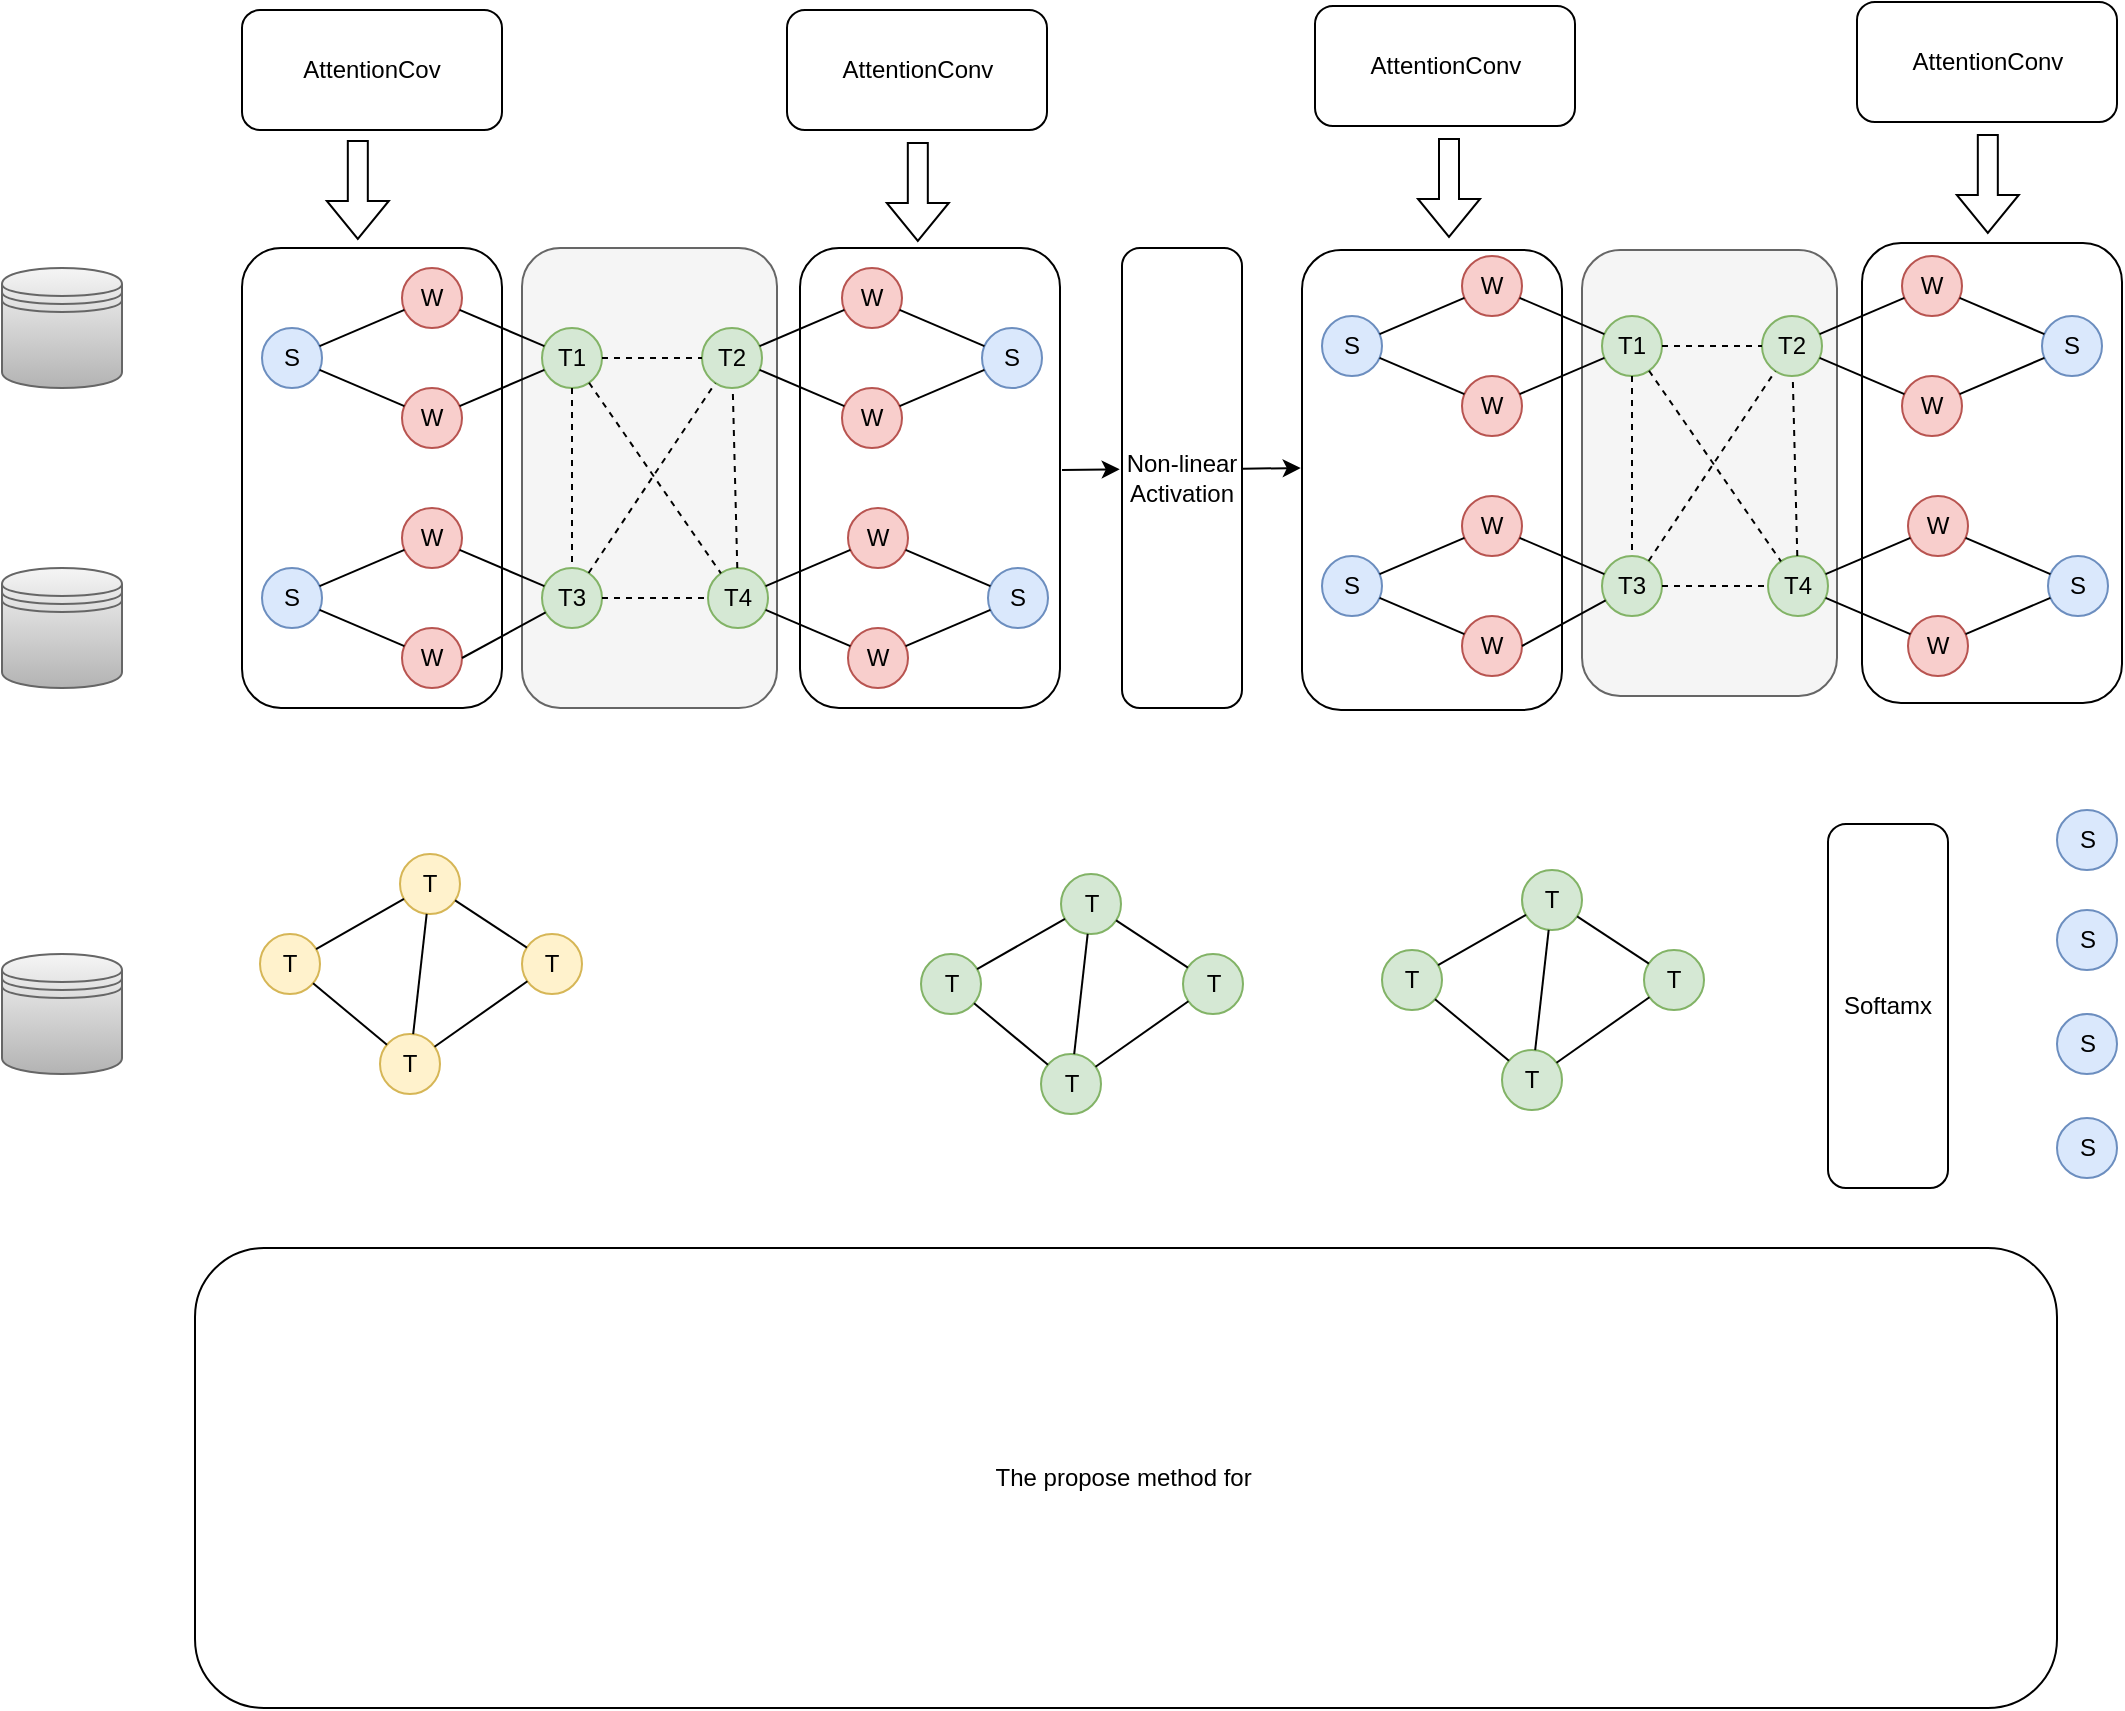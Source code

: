 <mxfile version="20.4.1" type="github">
  <diagram id="ObROusXgH3hBW1gGpqjg" name="第 1 页">
    <mxGraphModel dx="1749" dy="943" grid="1" gridSize="10" guides="1" tooltips="1" connect="1" arrows="1" fold="1" page="1" pageScale="1" pageWidth="827" pageHeight="1169" math="0" shadow="0">
      <root>
        <mxCell id="0" />
        <mxCell id="1" parent="0" />
        <mxCell id="uUBAp2DgtA_l8BqaeNeY-1" value="" style="rounded=1;whiteSpace=wrap;html=1;" vertex="1" parent="1">
          <mxGeometry x="1020" y="817.5" width="130" height="230" as="geometry" />
        </mxCell>
        <mxCell id="uUBAp2DgtA_l8BqaeNeY-2" value="" style="rounded=1;whiteSpace=wrap;html=1;" vertex="1" parent="1">
          <mxGeometry x="489" y="820" width="130" height="230" as="geometry" />
        </mxCell>
        <mxCell id="uUBAp2DgtA_l8BqaeNeY-3" value="" style="rounded=1;whiteSpace=wrap;html=1;" vertex="1" parent="1">
          <mxGeometry x="740" y="821" width="130" height="230" as="geometry" />
        </mxCell>
        <mxCell id="uUBAp2DgtA_l8BqaeNeY-4" value="" style="rounded=1;whiteSpace=wrap;html=1;" vertex="1" parent="1">
          <mxGeometry x="210" y="820" width="130" height="230" as="geometry" />
        </mxCell>
        <mxCell id="uUBAp2DgtA_l8BqaeNeY-5" value="" style="rounded=1;whiteSpace=wrap;html=1;fillColor=#f5f5f5;fontColor=#333333;strokeColor=#666666;" vertex="1" parent="1">
          <mxGeometry x="350" y="820" width="127.5" height="230" as="geometry" />
        </mxCell>
        <mxCell id="uUBAp2DgtA_l8BqaeNeY-6" value="S" style="ellipse;whiteSpace=wrap;html=1;aspect=fixed;fillColor=#dae8fc;strokeColor=#6c8ebf;" vertex="1" parent="1">
          <mxGeometry x="220" y="860" width="30" height="30" as="geometry" />
        </mxCell>
        <mxCell id="uUBAp2DgtA_l8BqaeNeY-7" value="W" style="ellipse;whiteSpace=wrap;html=1;aspect=fixed;fillColor=#f8cecc;strokeColor=#b85450;" vertex="1" parent="1">
          <mxGeometry x="290" y="830" width="30" height="30" as="geometry" />
        </mxCell>
        <mxCell id="uUBAp2DgtA_l8BqaeNeY-8" value="W" style="ellipse;whiteSpace=wrap;html=1;aspect=fixed;fillColor=#f8cecc;strokeColor=#b85450;" vertex="1" parent="1">
          <mxGeometry x="290" y="890" width="30" height="30" as="geometry" />
        </mxCell>
        <mxCell id="uUBAp2DgtA_l8BqaeNeY-9" value="T1" style="ellipse;whiteSpace=wrap;html=1;aspect=fixed;fillColor=#d5e8d4;strokeColor=#82b366;" vertex="1" parent="1">
          <mxGeometry x="360" y="860" width="30" height="30" as="geometry" />
        </mxCell>
        <mxCell id="uUBAp2DgtA_l8BqaeNeY-10" value="S" style="ellipse;whiteSpace=wrap;html=1;aspect=fixed;fillColor=#dae8fc;strokeColor=#6c8ebf;" vertex="1" parent="1">
          <mxGeometry x="220" y="980" width="30" height="30" as="geometry" />
        </mxCell>
        <mxCell id="uUBAp2DgtA_l8BqaeNeY-11" value="W" style="ellipse;whiteSpace=wrap;html=1;aspect=fixed;fillColor=#f8cecc;strokeColor=#b85450;" vertex="1" parent="1">
          <mxGeometry x="290" y="950" width="30" height="30" as="geometry" />
        </mxCell>
        <mxCell id="uUBAp2DgtA_l8BqaeNeY-12" value="W" style="ellipse;whiteSpace=wrap;html=1;aspect=fixed;fillColor=#f8cecc;strokeColor=#b85450;" vertex="1" parent="1">
          <mxGeometry x="290" y="1010" width="30" height="30" as="geometry" />
        </mxCell>
        <mxCell id="uUBAp2DgtA_l8BqaeNeY-13" value="T3" style="ellipse;whiteSpace=wrap;html=1;aspect=fixed;fillColor=#d5e8d4;strokeColor=#82b366;" vertex="1" parent="1">
          <mxGeometry x="360" y="980" width="30" height="30" as="geometry" />
        </mxCell>
        <mxCell id="uUBAp2DgtA_l8BqaeNeY-14" value="" style="endArrow=none;html=1;rounded=0;" edge="1" parent="1" source="uUBAp2DgtA_l8BqaeNeY-6" target="uUBAp2DgtA_l8BqaeNeY-7">
          <mxGeometry width="50" height="50" relative="1" as="geometry">
            <mxPoint x="390" y="960" as="sourcePoint" />
            <mxPoint x="440" y="910" as="targetPoint" />
          </mxGeometry>
        </mxCell>
        <mxCell id="uUBAp2DgtA_l8BqaeNeY-15" value="" style="endArrow=none;html=1;rounded=0;" edge="1" parent="1" source="uUBAp2DgtA_l8BqaeNeY-6" target="uUBAp2DgtA_l8BqaeNeY-8">
          <mxGeometry width="50" height="50" relative="1" as="geometry">
            <mxPoint x="280" y="885" as="sourcePoint" />
            <mxPoint x="304.393" y="865.607" as="targetPoint" />
          </mxGeometry>
        </mxCell>
        <mxCell id="uUBAp2DgtA_l8BqaeNeY-16" value="" style="endArrow=none;html=1;rounded=0;" edge="1" parent="1" source="uUBAp2DgtA_l8BqaeNeY-10" target="uUBAp2DgtA_l8BqaeNeY-11">
          <mxGeometry width="50" height="50" relative="1" as="geometry">
            <mxPoint x="280" y="885" as="sourcePoint" />
            <mxPoint x="300" y="915" as="targetPoint" />
          </mxGeometry>
        </mxCell>
        <mxCell id="uUBAp2DgtA_l8BqaeNeY-17" value="" style="endArrow=none;html=1;rounded=0;" edge="1" parent="1" source="uUBAp2DgtA_l8BqaeNeY-10" target="uUBAp2DgtA_l8BqaeNeY-12">
          <mxGeometry width="50" height="50" relative="1" as="geometry">
            <mxPoint x="280" y="1005" as="sourcePoint" />
            <mxPoint x="304.393" y="985.607" as="targetPoint" />
          </mxGeometry>
        </mxCell>
        <mxCell id="uUBAp2DgtA_l8BqaeNeY-18" value="" style="endArrow=none;html=1;rounded=0;" edge="1" parent="1" source="uUBAp2DgtA_l8BqaeNeY-7" target="uUBAp2DgtA_l8BqaeNeY-9">
          <mxGeometry width="50" height="50" relative="1" as="geometry">
            <mxPoint x="280" y="885" as="sourcePoint" />
            <mxPoint x="304.393" y="865.607" as="targetPoint" />
          </mxGeometry>
        </mxCell>
        <mxCell id="uUBAp2DgtA_l8BqaeNeY-19" value="" style="endArrow=none;html=1;rounded=0;" edge="1" parent="1" source="uUBAp2DgtA_l8BqaeNeY-8" target="uUBAp2DgtA_l8BqaeNeY-9">
          <mxGeometry width="50" height="50" relative="1" as="geometry">
            <mxPoint x="330" y="855" as="sourcePoint" />
            <mxPoint x="370" y="885" as="targetPoint" />
          </mxGeometry>
        </mxCell>
        <mxCell id="uUBAp2DgtA_l8BqaeNeY-20" value="" style="endArrow=none;html=1;rounded=0;" edge="1" parent="1" source="uUBAp2DgtA_l8BqaeNeY-11" target="uUBAp2DgtA_l8BqaeNeY-13">
          <mxGeometry width="50" height="50" relative="1" as="geometry">
            <mxPoint x="330" y="915" as="sourcePoint" />
            <mxPoint x="370" y="885" as="targetPoint" />
          </mxGeometry>
        </mxCell>
        <mxCell id="uUBAp2DgtA_l8BqaeNeY-21" value="" style="endArrow=none;html=1;rounded=0;exitX=1;exitY=0.5;exitDx=0;exitDy=0;" edge="1" parent="1" source="uUBAp2DgtA_l8BqaeNeY-12" target="uUBAp2DgtA_l8BqaeNeY-13">
          <mxGeometry width="50" height="50" relative="1" as="geometry">
            <mxPoint x="330" y="975" as="sourcePoint" />
            <mxPoint x="370" y="1005" as="targetPoint" />
          </mxGeometry>
        </mxCell>
        <mxCell id="uUBAp2DgtA_l8BqaeNeY-22" value="T2" style="ellipse;whiteSpace=wrap;html=1;aspect=fixed;fillColor=#d5e8d4;strokeColor=#82b366;" vertex="1" parent="1">
          <mxGeometry x="440" y="860" width="30" height="30" as="geometry" />
        </mxCell>
        <mxCell id="uUBAp2DgtA_l8BqaeNeY-23" value="W" style="ellipse;whiteSpace=wrap;html=1;aspect=fixed;fillColor=#f8cecc;strokeColor=#b85450;" vertex="1" parent="1">
          <mxGeometry x="510" y="830" width="30" height="30" as="geometry" />
        </mxCell>
        <mxCell id="uUBAp2DgtA_l8BqaeNeY-24" value="W" style="ellipse;whiteSpace=wrap;html=1;aspect=fixed;fillColor=#f8cecc;strokeColor=#b85450;" vertex="1" parent="1">
          <mxGeometry x="510" y="890" width="30" height="30" as="geometry" />
        </mxCell>
        <mxCell id="uUBAp2DgtA_l8BqaeNeY-25" value="S" style="ellipse;whiteSpace=wrap;html=1;aspect=fixed;fillColor=#dae8fc;strokeColor=#6c8ebf;" vertex="1" parent="1">
          <mxGeometry x="580" y="860" width="30" height="30" as="geometry" />
        </mxCell>
        <mxCell id="uUBAp2DgtA_l8BqaeNeY-26" value="" style="endArrow=none;html=1;rounded=0;" edge="1" parent="1" source="uUBAp2DgtA_l8BqaeNeY-22" target="uUBAp2DgtA_l8BqaeNeY-23">
          <mxGeometry width="50" height="50" relative="1" as="geometry">
            <mxPoint x="610" y="960" as="sourcePoint" />
            <mxPoint x="660" y="910" as="targetPoint" />
          </mxGeometry>
        </mxCell>
        <mxCell id="uUBAp2DgtA_l8BqaeNeY-27" value="" style="endArrow=none;html=1;rounded=0;" edge="1" parent="1" source="uUBAp2DgtA_l8BqaeNeY-22" target="uUBAp2DgtA_l8BqaeNeY-24">
          <mxGeometry width="50" height="50" relative="1" as="geometry">
            <mxPoint x="500" y="885" as="sourcePoint" />
            <mxPoint x="524.393" y="865.607" as="targetPoint" />
          </mxGeometry>
        </mxCell>
        <mxCell id="uUBAp2DgtA_l8BqaeNeY-28" value="" style="endArrow=none;html=1;rounded=0;" edge="1" parent="1" source="uUBAp2DgtA_l8BqaeNeY-23" target="uUBAp2DgtA_l8BqaeNeY-25">
          <mxGeometry width="50" height="50" relative="1" as="geometry">
            <mxPoint x="500" y="885" as="sourcePoint" />
            <mxPoint x="524.393" y="865.607" as="targetPoint" />
          </mxGeometry>
        </mxCell>
        <mxCell id="uUBAp2DgtA_l8BqaeNeY-29" value="" style="endArrow=none;html=1;rounded=0;" edge="1" parent="1" source="uUBAp2DgtA_l8BqaeNeY-24" target="uUBAp2DgtA_l8BqaeNeY-25">
          <mxGeometry width="50" height="50" relative="1" as="geometry">
            <mxPoint x="550" y="855" as="sourcePoint" />
            <mxPoint x="590" y="885" as="targetPoint" />
          </mxGeometry>
        </mxCell>
        <mxCell id="uUBAp2DgtA_l8BqaeNeY-30" value="T4" style="ellipse;whiteSpace=wrap;html=1;aspect=fixed;fillColor=#d5e8d4;strokeColor=#82b366;" vertex="1" parent="1">
          <mxGeometry x="443" y="980" width="30" height="30" as="geometry" />
        </mxCell>
        <mxCell id="uUBAp2DgtA_l8BqaeNeY-31" value="W" style="ellipse;whiteSpace=wrap;html=1;aspect=fixed;fillColor=#f8cecc;strokeColor=#b85450;" vertex="1" parent="1">
          <mxGeometry x="513" y="950" width="30" height="30" as="geometry" />
        </mxCell>
        <mxCell id="uUBAp2DgtA_l8BqaeNeY-32" value="W" style="ellipse;whiteSpace=wrap;html=1;aspect=fixed;fillColor=#f8cecc;strokeColor=#b85450;" vertex="1" parent="1">
          <mxGeometry x="513" y="1010" width="30" height="30" as="geometry" />
        </mxCell>
        <mxCell id="uUBAp2DgtA_l8BqaeNeY-33" value="S" style="ellipse;whiteSpace=wrap;html=1;aspect=fixed;fillColor=#dae8fc;strokeColor=#6c8ebf;" vertex="1" parent="1">
          <mxGeometry x="583" y="980" width="30" height="30" as="geometry" />
        </mxCell>
        <mxCell id="uUBAp2DgtA_l8BqaeNeY-34" value="" style="endArrow=none;html=1;rounded=0;" edge="1" parent="1" source="uUBAp2DgtA_l8BqaeNeY-30" target="uUBAp2DgtA_l8BqaeNeY-31">
          <mxGeometry width="50" height="50" relative="1" as="geometry">
            <mxPoint x="613" y="1080" as="sourcePoint" />
            <mxPoint x="663" y="1030" as="targetPoint" />
          </mxGeometry>
        </mxCell>
        <mxCell id="uUBAp2DgtA_l8BqaeNeY-35" value="" style="endArrow=none;html=1;rounded=0;" edge="1" parent="1" source="uUBAp2DgtA_l8BqaeNeY-30" target="uUBAp2DgtA_l8BqaeNeY-32">
          <mxGeometry width="50" height="50" relative="1" as="geometry">
            <mxPoint x="503" y="1005" as="sourcePoint" />
            <mxPoint x="527.393" y="985.607" as="targetPoint" />
          </mxGeometry>
        </mxCell>
        <mxCell id="uUBAp2DgtA_l8BqaeNeY-36" value="" style="endArrow=none;html=1;rounded=0;" edge="1" parent="1" source="uUBAp2DgtA_l8BqaeNeY-31" target="uUBAp2DgtA_l8BqaeNeY-33">
          <mxGeometry width="50" height="50" relative="1" as="geometry">
            <mxPoint x="503" y="1005" as="sourcePoint" />
            <mxPoint x="527.393" y="985.607" as="targetPoint" />
          </mxGeometry>
        </mxCell>
        <mxCell id="uUBAp2DgtA_l8BqaeNeY-37" value="" style="endArrow=none;html=1;rounded=0;" edge="1" parent="1" source="uUBAp2DgtA_l8BqaeNeY-32" target="uUBAp2DgtA_l8BqaeNeY-33">
          <mxGeometry width="50" height="50" relative="1" as="geometry">
            <mxPoint x="553" y="975" as="sourcePoint" />
            <mxPoint x="593" y="1005" as="targetPoint" />
          </mxGeometry>
        </mxCell>
        <mxCell id="uUBAp2DgtA_l8BqaeNeY-38" value="" style="endArrow=none;dashed=1;html=1;rounded=0;" edge="1" parent="1" source="uUBAp2DgtA_l8BqaeNeY-9" target="uUBAp2DgtA_l8BqaeNeY-22">
          <mxGeometry width="50" height="50" relative="1" as="geometry">
            <mxPoint x="390" y="920" as="sourcePoint" />
            <mxPoint x="440" y="870" as="targetPoint" />
          </mxGeometry>
        </mxCell>
        <mxCell id="uUBAp2DgtA_l8BqaeNeY-39" value="" style="endArrow=none;dashed=1;html=1;rounded=0;" edge="1" parent="1" source="uUBAp2DgtA_l8BqaeNeY-9" target="uUBAp2DgtA_l8BqaeNeY-30">
          <mxGeometry width="50" height="50" relative="1" as="geometry">
            <mxPoint x="400" y="885" as="sourcePoint" />
            <mxPoint x="450" y="885" as="targetPoint" />
          </mxGeometry>
        </mxCell>
        <mxCell id="uUBAp2DgtA_l8BqaeNeY-40" value="" style="endArrow=none;dashed=1;html=1;rounded=0;" edge="1" parent="1" source="uUBAp2DgtA_l8BqaeNeY-9" target="uUBAp2DgtA_l8BqaeNeY-13">
          <mxGeometry width="50" height="50" relative="1" as="geometry">
            <mxPoint x="410" y="895" as="sourcePoint" />
            <mxPoint x="460" y="895" as="targetPoint" />
          </mxGeometry>
        </mxCell>
        <mxCell id="uUBAp2DgtA_l8BqaeNeY-41" value="" style="endArrow=none;dashed=1;html=1;rounded=0;" edge="1" parent="1" source="uUBAp2DgtA_l8BqaeNeY-30" target="uUBAp2DgtA_l8BqaeNeY-22">
          <mxGeometry width="50" height="50" relative="1" as="geometry">
            <mxPoint x="400" y="885" as="sourcePoint" />
            <mxPoint x="450" y="885" as="targetPoint" />
          </mxGeometry>
        </mxCell>
        <mxCell id="uUBAp2DgtA_l8BqaeNeY-42" value="" style="endArrow=none;dashed=1;html=1;rounded=0;" edge="1" parent="1" source="uUBAp2DgtA_l8BqaeNeY-13" target="uUBAp2DgtA_l8BqaeNeY-22">
          <mxGeometry width="50" height="50" relative="1" as="geometry">
            <mxPoint x="467.643" y="990.004" as="sourcePoint" />
            <mxPoint x="465.312" y="899.997" as="targetPoint" />
          </mxGeometry>
        </mxCell>
        <mxCell id="uUBAp2DgtA_l8BqaeNeY-43" value="" style="endArrow=none;dashed=1;html=1;rounded=0;" edge="1" parent="1" source="uUBAp2DgtA_l8BqaeNeY-13" target="uUBAp2DgtA_l8BqaeNeY-30">
          <mxGeometry width="50" height="50" relative="1" as="geometry">
            <mxPoint x="393.287" y="992.497" as="sourcePoint" />
            <mxPoint x="456.679" y="897.481" as="targetPoint" />
          </mxGeometry>
        </mxCell>
        <mxCell id="uUBAp2DgtA_l8BqaeNeY-44" value="" style="rounded=1;whiteSpace=wrap;html=1;fillColor=#f5f5f5;fontColor=#333333;strokeColor=#666666;" vertex="1" parent="1">
          <mxGeometry x="880" y="821" width="127.5" height="223" as="geometry" />
        </mxCell>
        <mxCell id="uUBAp2DgtA_l8BqaeNeY-45" value="S" style="ellipse;whiteSpace=wrap;html=1;aspect=fixed;fillColor=#dae8fc;strokeColor=#6c8ebf;" vertex="1" parent="1">
          <mxGeometry x="750" y="854" width="30" height="30" as="geometry" />
        </mxCell>
        <mxCell id="uUBAp2DgtA_l8BqaeNeY-46" value="W" style="ellipse;whiteSpace=wrap;html=1;aspect=fixed;fillColor=#f8cecc;strokeColor=#b85450;" vertex="1" parent="1">
          <mxGeometry x="820" y="824" width="30" height="30" as="geometry" />
        </mxCell>
        <mxCell id="uUBAp2DgtA_l8BqaeNeY-47" value="W" style="ellipse;whiteSpace=wrap;html=1;aspect=fixed;fillColor=#f8cecc;strokeColor=#b85450;" vertex="1" parent="1">
          <mxGeometry x="820" y="884" width="30" height="30" as="geometry" />
        </mxCell>
        <mxCell id="uUBAp2DgtA_l8BqaeNeY-48" value="T1" style="ellipse;whiteSpace=wrap;html=1;aspect=fixed;fillColor=#d5e8d4;strokeColor=#82b366;" vertex="1" parent="1">
          <mxGeometry x="890" y="854" width="30" height="30" as="geometry" />
        </mxCell>
        <mxCell id="uUBAp2DgtA_l8BqaeNeY-49" value="S" style="ellipse;whiteSpace=wrap;html=1;aspect=fixed;fillColor=#dae8fc;strokeColor=#6c8ebf;" vertex="1" parent="1">
          <mxGeometry x="750" y="974" width="30" height="30" as="geometry" />
        </mxCell>
        <mxCell id="uUBAp2DgtA_l8BqaeNeY-50" value="W" style="ellipse;whiteSpace=wrap;html=1;aspect=fixed;fillColor=#f8cecc;strokeColor=#b85450;" vertex="1" parent="1">
          <mxGeometry x="820" y="944" width="30" height="30" as="geometry" />
        </mxCell>
        <mxCell id="uUBAp2DgtA_l8BqaeNeY-51" value="W" style="ellipse;whiteSpace=wrap;html=1;aspect=fixed;fillColor=#f8cecc;strokeColor=#b85450;" vertex="1" parent="1">
          <mxGeometry x="820" y="1004" width="30" height="30" as="geometry" />
        </mxCell>
        <mxCell id="uUBAp2DgtA_l8BqaeNeY-52" value="T3" style="ellipse;whiteSpace=wrap;html=1;aspect=fixed;fillColor=#d5e8d4;strokeColor=#82b366;" vertex="1" parent="1">
          <mxGeometry x="890" y="974" width="30" height="30" as="geometry" />
        </mxCell>
        <mxCell id="uUBAp2DgtA_l8BqaeNeY-53" value="" style="endArrow=none;html=1;rounded=0;" edge="1" parent="1" source="uUBAp2DgtA_l8BqaeNeY-45" target="uUBAp2DgtA_l8BqaeNeY-46">
          <mxGeometry width="50" height="50" relative="1" as="geometry">
            <mxPoint x="920" y="954" as="sourcePoint" />
            <mxPoint x="970" y="904" as="targetPoint" />
          </mxGeometry>
        </mxCell>
        <mxCell id="uUBAp2DgtA_l8BqaeNeY-54" value="" style="endArrow=none;html=1;rounded=0;" edge="1" parent="1" source="uUBAp2DgtA_l8BqaeNeY-45" target="uUBAp2DgtA_l8BqaeNeY-47">
          <mxGeometry width="50" height="50" relative="1" as="geometry">
            <mxPoint x="810" y="879" as="sourcePoint" />
            <mxPoint x="834.393" y="859.607" as="targetPoint" />
          </mxGeometry>
        </mxCell>
        <mxCell id="uUBAp2DgtA_l8BqaeNeY-55" value="" style="endArrow=none;html=1;rounded=0;" edge="1" parent="1" source="uUBAp2DgtA_l8BqaeNeY-49" target="uUBAp2DgtA_l8BqaeNeY-50">
          <mxGeometry width="50" height="50" relative="1" as="geometry">
            <mxPoint x="810" y="879" as="sourcePoint" />
            <mxPoint x="830" y="909" as="targetPoint" />
          </mxGeometry>
        </mxCell>
        <mxCell id="uUBAp2DgtA_l8BqaeNeY-56" value="" style="endArrow=none;html=1;rounded=0;" edge="1" parent="1" source="uUBAp2DgtA_l8BqaeNeY-49" target="uUBAp2DgtA_l8BqaeNeY-51">
          <mxGeometry width="50" height="50" relative="1" as="geometry">
            <mxPoint x="810" y="999" as="sourcePoint" />
            <mxPoint x="834.393" y="979.607" as="targetPoint" />
          </mxGeometry>
        </mxCell>
        <mxCell id="uUBAp2DgtA_l8BqaeNeY-57" value="" style="endArrow=none;html=1;rounded=0;" edge="1" parent="1" source="uUBAp2DgtA_l8BqaeNeY-46" target="uUBAp2DgtA_l8BqaeNeY-48">
          <mxGeometry width="50" height="50" relative="1" as="geometry">
            <mxPoint x="810" y="879" as="sourcePoint" />
            <mxPoint x="834.393" y="859.607" as="targetPoint" />
          </mxGeometry>
        </mxCell>
        <mxCell id="uUBAp2DgtA_l8BqaeNeY-58" value="" style="endArrow=none;html=1;rounded=0;" edge="1" parent="1" source="uUBAp2DgtA_l8BqaeNeY-47" target="uUBAp2DgtA_l8BqaeNeY-48">
          <mxGeometry width="50" height="50" relative="1" as="geometry">
            <mxPoint x="860" y="849" as="sourcePoint" />
            <mxPoint x="900" y="879" as="targetPoint" />
          </mxGeometry>
        </mxCell>
        <mxCell id="uUBAp2DgtA_l8BqaeNeY-59" value="" style="endArrow=none;html=1;rounded=0;" edge="1" parent="1" source="uUBAp2DgtA_l8BqaeNeY-50" target="uUBAp2DgtA_l8BqaeNeY-52">
          <mxGeometry width="50" height="50" relative="1" as="geometry">
            <mxPoint x="860" y="909" as="sourcePoint" />
            <mxPoint x="900" y="879" as="targetPoint" />
          </mxGeometry>
        </mxCell>
        <mxCell id="uUBAp2DgtA_l8BqaeNeY-60" value="" style="endArrow=none;html=1;rounded=0;exitX=1;exitY=0.5;exitDx=0;exitDy=0;" edge="1" parent="1" source="uUBAp2DgtA_l8BqaeNeY-51" target="uUBAp2DgtA_l8BqaeNeY-52">
          <mxGeometry width="50" height="50" relative="1" as="geometry">
            <mxPoint x="860" y="969" as="sourcePoint" />
            <mxPoint x="900" y="999" as="targetPoint" />
          </mxGeometry>
        </mxCell>
        <mxCell id="uUBAp2DgtA_l8BqaeNeY-61" value="T2" style="ellipse;whiteSpace=wrap;html=1;aspect=fixed;fillColor=#d5e8d4;strokeColor=#82b366;" vertex="1" parent="1">
          <mxGeometry x="970" y="854" width="30" height="30" as="geometry" />
        </mxCell>
        <mxCell id="uUBAp2DgtA_l8BqaeNeY-62" value="W" style="ellipse;whiteSpace=wrap;html=1;aspect=fixed;fillColor=#f8cecc;strokeColor=#b85450;" vertex="1" parent="1">
          <mxGeometry x="1040" y="824" width="30" height="30" as="geometry" />
        </mxCell>
        <mxCell id="uUBAp2DgtA_l8BqaeNeY-63" value="W" style="ellipse;whiteSpace=wrap;html=1;aspect=fixed;fillColor=#f8cecc;strokeColor=#b85450;" vertex="1" parent="1">
          <mxGeometry x="1040" y="884" width="30" height="30" as="geometry" />
        </mxCell>
        <mxCell id="uUBAp2DgtA_l8BqaeNeY-64" value="S" style="ellipse;whiteSpace=wrap;html=1;aspect=fixed;fillColor=#dae8fc;strokeColor=#6c8ebf;" vertex="1" parent="1">
          <mxGeometry x="1110" y="854" width="30" height="30" as="geometry" />
        </mxCell>
        <mxCell id="uUBAp2DgtA_l8BqaeNeY-65" value="" style="endArrow=none;html=1;rounded=0;" edge="1" parent="1" source="uUBAp2DgtA_l8BqaeNeY-61" target="uUBAp2DgtA_l8BqaeNeY-62">
          <mxGeometry width="50" height="50" relative="1" as="geometry">
            <mxPoint x="1140" y="954" as="sourcePoint" />
            <mxPoint x="1190" y="904" as="targetPoint" />
          </mxGeometry>
        </mxCell>
        <mxCell id="uUBAp2DgtA_l8BqaeNeY-66" value="" style="endArrow=none;html=1;rounded=0;" edge="1" parent="1" source="uUBAp2DgtA_l8BqaeNeY-61" target="uUBAp2DgtA_l8BqaeNeY-63">
          <mxGeometry width="50" height="50" relative="1" as="geometry">
            <mxPoint x="1030" y="879" as="sourcePoint" />
            <mxPoint x="1054.393" y="859.607" as="targetPoint" />
          </mxGeometry>
        </mxCell>
        <mxCell id="uUBAp2DgtA_l8BqaeNeY-67" value="" style="endArrow=none;html=1;rounded=0;" edge="1" parent="1" source="uUBAp2DgtA_l8BqaeNeY-62" target="uUBAp2DgtA_l8BqaeNeY-64">
          <mxGeometry width="50" height="50" relative="1" as="geometry">
            <mxPoint x="1030" y="879" as="sourcePoint" />
            <mxPoint x="1054.393" y="859.607" as="targetPoint" />
          </mxGeometry>
        </mxCell>
        <mxCell id="uUBAp2DgtA_l8BqaeNeY-68" value="" style="endArrow=none;html=1;rounded=0;" edge="1" parent="1" source="uUBAp2DgtA_l8BqaeNeY-63" target="uUBAp2DgtA_l8BqaeNeY-64">
          <mxGeometry width="50" height="50" relative="1" as="geometry">
            <mxPoint x="1080" y="849" as="sourcePoint" />
            <mxPoint x="1120" y="879" as="targetPoint" />
          </mxGeometry>
        </mxCell>
        <mxCell id="uUBAp2DgtA_l8BqaeNeY-69" value="T4" style="ellipse;whiteSpace=wrap;html=1;aspect=fixed;fillColor=#d5e8d4;strokeColor=#82b366;" vertex="1" parent="1">
          <mxGeometry x="973" y="974" width="30" height="30" as="geometry" />
        </mxCell>
        <mxCell id="uUBAp2DgtA_l8BqaeNeY-70" value="W" style="ellipse;whiteSpace=wrap;html=1;aspect=fixed;fillColor=#f8cecc;strokeColor=#b85450;" vertex="1" parent="1">
          <mxGeometry x="1043" y="944" width="30" height="30" as="geometry" />
        </mxCell>
        <mxCell id="uUBAp2DgtA_l8BqaeNeY-71" value="W" style="ellipse;whiteSpace=wrap;html=1;aspect=fixed;fillColor=#f8cecc;strokeColor=#b85450;" vertex="1" parent="1">
          <mxGeometry x="1043" y="1004" width="30" height="30" as="geometry" />
        </mxCell>
        <mxCell id="uUBAp2DgtA_l8BqaeNeY-72" value="S" style="ellipse;whiteSpace=wrap;html=1;aspect=fixed;fillColor=#dae8fc;strokeColor=#6c8ebf;" vertex="1" parent="1">
          <mxGeometry x="1113" y="974" width="30" height="30" as="geometry" />
        </mxCell>
        <mxCell id="uUBAp2DgtA_l8BqaeNeY-73" value="" style="endArrow=none;html=1;rounded=0;" edge="1" parent="1" source="uUBAp2DgtA_l8BqaeNeY-69" target="uUBAp2DgtA_l8BqaeNeY-70">
          <mxGeometry width="50" height="50" relative="1" as="geometry">
            <mxPoint x="1143" y="1074" as="sourcePoint" />
            <mxPoint x="1193" y="1024" as="targetPoint" />
          </mxGeometry>
        </mxCell>
        <mxCell id="uUBAp2DgtA_l8BqaeNeY-74" value="" style="endArrow=none;html=1;rounded=0;" edge="1" parent="1" source="uUBAp2DgtA_l8BqaeNeY-69" target="uUBAp2DgtA_l8BqaeNeY-71">
          <mxGeometry width="50" height="50" relative="1" as="geometry">
            <mxPoint x="1033" y="999" as="sourcePoint" />
            <mxPoint x="1057.393" y="979.607" as="targetPoint" />
          </mxGeometry>
        </mxCell>
        <mxCell id="uUBAp2DgtA_l8BqaeNeY-75" value="" style="endArrow=none;html=1;rounded=0;" edge="1" parent="1" source="uUBAp2DgtA_l8BqaeNeY-70" target="uUBAp2DgtA_l8BqaeNeY-72">
          <mxGeometry width="50" height="50" relative="1" as="geometry">
            <mxPoint x="1033" y="999" as="sourcePoint" />
            <mxPoint x="1057.393" y="979.607" as="targetPoint" />
          </mxGeometry>
        </mxCell>
        <mxCell id="uUBAp2DgtA_l8BqaeNeY-76" value="" style="endArrow=none;html=1;rounded=0;" edge="1" parent="1" source="uUBAp2DgtA_l8BqaeNeY-71" target="uUBAp2DgtA_l8BqaeNeY-72">
          <mxGeometry width="50" height="50" relative="1" as="geometry">
            <mxPoint x="1083" y="969" as="sourcePoint" />
            <mxPoint x="1123" y="999" as="targetPoint" />
          </mxGeometry>
        </mxCell>
        <mxCell id="uUBAp2DgtA_l8BqaeNeY-77" value="" style="endArrow=none;dashed=1;html=1;rounded=0;" edge="1" parent="1" source="uUBAp2DgtA_l8BqaeNeY-48" target="uUBAp2DgtA_l8BqaeNeY-61">
          <mxGeometry width="50" height="50" relative="1" as="geometry">
            <mxPoint x="920" y="914" as="sourcePoint" />
            <mxPoint x="970" y="864" as="targetPoint" />
          </mxGeometry>
        </mxCell>
        <mxCell id="uUBAp2DgtA_l8BqaeNeY-78" value="" style="endArrow=none;dashed=1;html=1;rounded=0;" edge="1" parent="1" source="uUBAp2DgtA_l8BqaeNeY-48" target="uUBAp2DgtA_l8BqaeNeY-69">
          <mxGeometry width="50" height="50" relative="1" as="geometry">
            <mxPoint x="930" y="879" as="sourcePoint" />
            <mxPoint x="980" y="879" as="targetPoint" />
          </mxGeometry>
        </mxCell>
        <mxCell id="uUBAp2DgtA_l8BqaeNeY-79" value="" style="endArrow=none;dashed=1;html=1;rounded=0;" edge="1" parent="1" source="uUBAp2DgtA_l8BqaeNeY-48" target="uUBAp2DgtA_l8BqaeNeY-52">
          <mxGeometry width="50" height="50" relative="1" as="geometry">
            <mxPoint x="940" y="889" as="sourcePoint" />
            <mxPoint x="990" y="889" as="targetPoint" />
          </mxGeometry>
        </mxCell>
        <mxCell id="uUBAp2DgtA_l8BqaeNeY-80" value="" style="endArrow=none;dashed=1;html=1;rounded=0;" edge="1" parent="1" source="uUBAp2DgtA_l8BqaeNeY-69" target="uUBAp2DgtA_l8BqaeNeY-61">
          <mxGeometry width="50" height="50" relative="1" as="geometry">
            <mxPoint x="930" y="879" as="sourcePoint" />
            <mxPoint x="980" y="879" as="targetPoint" />
          </mxGeometry>
        </mxCell>
        <mxCell id="uUBAp2DgtA_l8BqaeNeY-81" value="" style="endArrow=none;dashed=1;html=1;rounded=0;" edge="1" parent="1" source="uUBAp2DgtA_l8BqaeNeY-52" target="uUBAp2DgtA_l8BqaeNeY-61">
          <mxGeometry width="50" height="50" relative="1" as="geometry">
            <mxPoint x="997.643" y="984.004" as="sourcePoint" />
            <mxPoint x="995.312" y="893.997" as="targetPoint" />
          </mxGeometry>
        </mxCell>
        <mxCell id="uUBAp2DgtA_l8BqaeNeY-82" value="" style="endArrow=none;dashed=1;html=1;rounded=0;" edge="1" parent="1" source="uUBAp2DgtA_l8BqaeNeY-52" target="uUBAp2DgtA_l8BqaeNeY-69">
          <mxGeometry width="50" height="50" relative="1" as="geometry">
            <mxPoint x="923.287" y="986.497" as="sourcePoint" />
            <mxPoint x="986.679" y="891.481" as="targetPoint" />
          </mxGeometry>
        </mxCell>
        <mxCell id="uUBAp2DgtA_l8BqaeNeY-83" value="Non-linear&lt;br&gt;Activation" style="rounded=1;whiteSpace=wrap;html=1;" vertex="1" parent="1">
          <mxGeometry x="650" y="820" width="60" height="230" as="geometry" />
        </mxCell>
        <mxCell id="uUBAp2DgtA_l8BqaeNeY-84" value="Softamx" style="rounded=1;whiteSpace=wrap;html=1;" vertex="1" parent="1">
          <mxGeometry x="1003" y="1108" width="60" height="182" as="geometry" />
        </mxCell>
        <mxCell id="uUBAp2DgtA_l8BqaeNeY-85" value="" style="shape=datastore;whiteSpace=wrap;html=1;fillColor=#f5f5f5;strokeColor=#666666;gradientColor=#b3b3b3;" vertex="1" parent="1">
          <mxGeometry x="90" y="830" width="60" height="60" as="geometry" />
        </mxCell>
        <mxCell id="uUBAp2DgtA_l8BqaeNeY-86" value="" style="shape=datastore;whiteSpace=wrap;html=1;fillColor=#f5f5f5;strokeColor=#666666;gradientColor=#b3b3b3;" vertex="1" parent="1">
          <mxGeometry x="90" y="980" width="60" height="60" as="geometry" />
        </mxCell>
        <mxCell id="uUBAp2DgtA_l8BqaeNeY-87" value="" style="shape=datastore;whiteSpace=wrap;html=1;fillColor=#f5f5f5;strokeColor=#666666;gradientColor=#b3b3b3;" vertex="1" parent="1">
          <mxGeometry x="90" y="1173" width="60" height="60" as="geometry" />
        </mxCell>
        <mxCell id="uUBAp2DgtA_l8BqaeNeY-88" value="S" style="ellipse;whiteSpace=wrap;html=1;aspect=fixed;fillColor=#dae8fc;strokeColor=#6c8ebf;" vertex="1" parent="1">
          <mxGeometry x="1117.5" y="1101" width="30" height="30" as="geometry" />
        </mxCell>
        <mxCell id="uUBAp2DgtA_l8BqaeNeY-89" value="S" style="ellipse;whiteSpace=wrap;html=1;aspect=fixed;fillColor=#dae8fc;strokeColor=#6c8ebf;" vertex="1" parent="1">
          <mxGeometry x="1117.5" y="1151" width="30" height="30" as="geometry" />
        </mxCell>
        <mxCell id="uUBAp2DgtA_l8BqaeNeY-90" value="S" style="ellipse;whiteSpace=wrap;html=1;aspect=fixed;fillColor=#dae8fc;strokeColor=#6c8ebf;" vertex="1" parent="1">
          <mxGeometry x="1117.5" y="1203" width="30" height="30" as="geometry" />
        </mxCell>
        <mxCell id="uUBAp2DgtA_l8BqaeNeY-91" value="S" style="ellipse;whiteSpace=wrap;html=1;aspect=fixed;fillColor=#dae8fc;strokeColor=#6c8ebf;" vertex="1" parent="1">
          <mxGeometry x="1117.5" y="1255" width="30" height="30" as="geometry" />
        </mxCell>
        <mxCell id="uUBAp2DgtA_l8BqaeNeY-92" value="" style="shape=flexArrow;endArrow=classic;html=1;rounded=0;" edge="1" parent="1">
          <mxGeometry width="50" height="50" relative="1" as="geometry">
            <mxPoint x="267.91" y="766" as="sourcePoint" />
            <mxPoint x="267.91" y="816" as="targetPoint" />
          </mxGeometry>
        </mxCell>
        <mxCell id="uUBAp2DgtA_l8BqaeNeY-93" value="AttentionCov" style="rounded=1;whiteSpace=wrap;html=1;" vertex="1" parent="1">
          <mxGeometry x="210" y="701" width="130" height="60" as="geometry" />
        </mxCell>
        <mxCell id="uUBAp2DgtA_l8BqaeNeY-94" value="AttentionConv" style="rounded=1;whiteSpace=wrap;html=1;" vertex="1" parent="1">
          <mxGeometry x="746.5" y="699" width="130" height="60" as="geometry" />
        </mxCell>
        <mxCell id="uUBAp2DgtA_l8BqaeNeY-95" value="" style="shape=flexArrow;endArrow=classic;html=1;rounded=0;" edge="1" parent="1">
          <mxGeometry width="50" height="50" relative="1" as="geometry">
            <mxPoint x="813.5" y="765" as="sourcePoint" />
            <mxPoint x="813.5" y="815" as="targetPoint" />
          </mxGeometry>
        </mxCell>
        <mxCell id="uUBAp2DgtA_l8BqaeNeY-96" value="" style="shape=flexArrow;endArrow=classic;html=1;rounded=0;" edge="1" parent="1">
          <mxGeometry width="50" height="50" relative="1" as="geometry">
            <mxPoint x="547.91" y="767" as="sourcePoint" />
            <mxPoint x="547.91" y="817" as="targetPoint" />
          </mxGeometry>
        </mxCell>
        <mxCell id="uUBAp2DgtA_l8BqaeNeY-97" value="AttentionConv" style="rounded=1;whiteSpace=wrap;html=1;" vertex="1" parent="1">
          <mxGeometry x="482.5" y="701" width="130" height="60" as="geometry" />
        </mxCell>
        <mxCell id="uUBAp2DgtA_l8BqaeNeY-98" value="" style="shape=flexArrow;endArrow=classic;html=1;rounded=0;" edge="1" parent="1">
          <mxGeometry width="50" height="50" relative="1" as="geometry">
            <mxPoint x="1082.91" y="763" as="sourcePoint" />
            <mxPoint x="1082.91" y="813" as="targetPoint" />
          </mxGeometry>
        </mxCell>
        <mxCell id="uUBAp2DgtA_l8BqaeNeY-99" value="AttentionConv" style="rounded=1;whiteSpace=wrap;html=1;" vertex="1" parent="1">
          <mxGeometry x="1017.5" y="697" width="130" height="60" as="geometry" />
        </mxCell>
        <mxCell id="uUBAp2DgtA_l8BqaeNeY-100" value="" style="group" vertex="1" connectable="0" parent="1">
          <mxGeometry x="780" y="1131" width="161" height="120" as="geometry" />
        </mxCell>
        <mxCell id="uUBAp2DgtA_l8BqaeNeY-101" value="T" style="ellipse;whiteSpace=wrap;html=1;aspect=fixed;fillColor=#d5e8d4;strokeColor=#82b366;" vertex="1" parent="uUBAp2DgtA_l8BqaeNeY-100">
          <mxGeometry y="40" width="30" height="30" as="geometry" />
        </mxCell>
        <mxCell id="uUBAp2DgtA_l8BqaeNeY-102" value="T" style="ellipse;whiteSpace=wrap;html=1;aspect=fixed;fillColor=#d5e8d4;strokeColor=#82b366;" vertex="1" parent="uUBAp2DgtA_l8BqaeNeY-100">
          <mxGeometry x="70" width="30" height="30" as="geometry" />
        </mxCell>
        <mxCell id="uUBAp2DgtA_l8BqaeNeY-103" value="" style="endArrow=none;html=1;rounded=0;" edge="1" parent="uUBAp2DgtA_l8BqaeNeY-100" source="uUBAp2DgtA_l8BqaeNeY-102" target="uUBAp2DgtA_l8BqaeNeY-101">
          <mxGeometry width="50" height="50" relative="1" as="geometry">
            <mxPoint x="-321.213" y="230.909" as="sourcePoint" />
            <mxPoint x="-278.815" y="249.155" as="targetPoint" />
          </mxGeometry>
        </mxCell>
        <mxCell id="uUBAp2DgtA_l8BqaeNeY-104" value="T" style="ellipse;whiteSpace=wrap;html=1;aspect=fixed;fillColor=#d5e8d4;strokeColor=#82b366;" vertex="1" parent="uUBAp2DgtA_l8BqaeNeY-100">
          <mxGeometry x="60" y="90" width="30" height="30" as="geometry" />
        </mxCell>
        <mxCell id="uUBAp2DgtA_l8BqaeNeY-105" value="T" style="ellipse;whiteSpace=wrap;html=1;aspect=fixed;fillColor=#d5e8d4;strokeColor=#82b366;" vertex="1" parent="uUBAp2DgtA_l8BqaeNeY-100">
          <mxGeometry x="131" y="40" width="30" height="30" as="geometry" />
        </mxCell>
        <mxCell id="uUBAp2DgtA_l8BqaeNeY-106" value="" style="endArrow=none;html=1;rounded=0;" edge="1" parent="uUBAp2DgtA_l8BqaeNeY-100" source="uUBAp2DgtA_l8BqaeNeY-104" target="uUBAp2DgtA_l8BqaeNeY-102">
          <mxGeometry width="50" height="50" relative="1" as="geometry">
            <mxPoint x="-260.213" y="270.909" as="sourcePoint" />
            <mxPoint x="-217.815" y="289.155" as="targetPoint" />
          </mxGeometry>
        </mxCell>
        <mxCell id="uUBAp2DgtA_l8BqaeNeY-107" value="" style="endArrow=none;html=1;rounded=0;" edge="1" parent="uUBAp2DgtA_l8BqaeNeY-100" source="uUBAp2DgtA_l8BqaeNeY-105" target="uUBAp2DgtA_l8BqaeNeY-102">
          <mxGeometry width="50" height="50" relative="1" as="geometry">
            <mxPoint x="87.543" y="90.08" as="sourcePoint" />
            <mxPoint x="93.344" y="39.908" as="targetPoint" />
          </mxGeometry>
        </mxCell>
        <mxCell id="uUBAp2DgtA_l8BqaeNeY-108" value="" style="endArrow=none;html=1;rounded=0;" edge="1" parent="uUBAp2DgtA_l8BqaeNeY-100" source="uUBAp2DgtA_l8BqaeNeY-104" target="uUBAp2DgtA_l8BqaeNeY-101">
          <mxGeometry width="50" height="50" relative="1" as="geometry">
            <mxPoint x="81.958" y="32.41" as="sourcePoint" />
            <mxPoint x="38.009" y="57.532" as="targetPoint" />
          </mxGeometry>
        </mxCell>
        <mxCell id="uUBAp2DgtA_l8BqaeNeY-109" value="" style="endArrow=none;html=1;rounded=0;" edge="1" parent="uUBAp2DgtA_l8BqaeNeY-100" source="uUBAp2DgtA_l8BqaeNeY-105" target="uUBAp2DgtA_l8BqaeNeY-104">
          <mxGeometry width="50" height="50" relative="1" as="geometry">
            <mxPoint x="73.439" y="105.443" as="sourcePoint" />
            <mxPoint x="36.554" y="74.566" as="targetPoint" />
          </mxGeometry>
        </mxCell>
        <mxCell id="uUBAp2DgtA_l8BqaeNeY-110" value="" style="group" vertex="1" connectable="0" parent="1">
          <mxGeometry x="219" y="1123" width="161" height="120" as="geometry" />
        </mxCell>
        <mxCell id="uUBAp2DgtA_l8BqaeNeY-111" value="T" style="ellipse;whiteSpace=wrap;html=1;aspect=fixed;fillColor=#fff2cc;strokeColor=#d6b656;" vertex="1" parent="uUBAp2DgtA_l8BqaeNeY-110">
          <mxGeometry y="40" width="30" height="30" as="geometry" />
        </mxCell>
        <mxCell id="uUBAp2DgtA_l8BqaeNeY-112" value="T" style="ellipse;whiteSpace=wrap;html=1;aspect=fixed;fillColor=#fff2cc;strokeColor=#d6b656;" vertex="1" parent="uUBAp2DgtA_l8BqaeNeY-110">
          <mxGeometry x="70" width="30" height="30" as="geometry" />
        </mxCell>
        <mxCell id="uUBAp2DgtA_l8BqaeNeY-113" value="" style="endArrow=none;html=1;rounded=0;" edge="1" parent="uUBAp2DgtA_l8BqaeNeY-110" source="uUBAp2DgtA_l8BqaeNeY-112" target="uUBAp2DgtA_l8BqaeNeY-111">
          <mxGeometry width="50" height="50" relative="1" as="geometry">
            <mxPoint x="-321.213" y="230.909" as="sourcePoint" />
            <mxPoint x="-278.815" y="249.155" as="targetPoint" />
          </mxGeometry>
        </mxCell>
        <mxCell id="uUBAp2DgtA_l8BqaeNeY-114" value="T" style="ellipse;whiteSpace=wrap;html=1;aspect=fixed;fillColor=#fff2cc;strokeColor=#d6b656;" vertex="1" parent="uUBAp2DgtA_l8BqaeNeY-110">
          <mxGeometry x="60" y="90" width="30" height="30" as="geometry" />
        </mxCell>
        <mxCell id="uUBAp2DgtA_l8BqaeNeY-115" value="T" style="ellipse;whiteSpace=wrap;html=1;aspect=fixed;fillColor=#fff2cc;strokeColor=#d6b656;" vertex="1" parent="uUBAp2DgtA_l8BqaeNeY-110">
          <mxGeometry x="131" y="40" width="30" height="30" as="geometry" />
        </mxCell>
        <mxCell id="uUBAp2DgtA_l8BqaeNeY-116" value="" style="endArrow=none;html=1;rounded=0;" edge="1" parent="uUBAp2DgtA_l8BqaeNeY-110" source="uUBAp2DgtA_l8BqaeNeY-114" target="uUBAp2DgtA_l8BqaeNeY-112">
          <mxGeometry width="50" height="50" relative="1" as="geometry">
            <mxPoint x="-260.213" y="270.909" as="sourcePoint" />
            <mxPoint x="-217.815" y="289.155" as="targetPoint" />
          </mxGeometry>
        </mxCell>
        <mxCell id="uUBAp2DgtA_l8BqaeNeY-117" value="" style="endArrow=none;html=1;rounded=0;" edge="1" parent="uUBAp2DgtA_l8BqaeNeY-110" source="uUBAp2DgtA_l8BqaeNeY-115" target="uUBAp2DgtA_l8BqaeNeY-112">
          <mxGeometry width="50" height="50" relative="1" as="geometry">
            <mxPoint x="87.543" y="90.08" as="sourcePoint" />
            <mxPoint x="93.344" y="39.908" as="targetPoint" />
          </mxGeometry>
        </mxCell>
        <mxCell id="uUBAp2DgtA_l8BqaeNeY-118" value="" style="endArrow=none;html=1;rounded=0;" edge="1" parent="uUBAp2DgtA_l8BqaeNeY-110" source="uUBAp2DgtA_l8BqaeNeY-114" target="uUBAp2DgtA_l8BqaeNeY-111">
          <mxGeometry width="50" height="50" relative="1" as="geometry">
            <mxPoint x="81.958" y="32.41" as="sourcePoint" />
            <mxPoint x="38.009" y="57.532" as="targetPoint" />
          </mxGeometry>
        </mxCell>
        <mxCell id="uUBAp2DgtA_l8BqaeNeY-119" value="" style="endArrow=none;html=1;rounded=0;" edge="1" parent="uUBAp2DgtA_l8BqaeNeY-110" source="uUBAp2DgtA_l8BqaeNeY-115" target="uUBAp2DgtA_l8BqaeNeY-114">
          <mxGeometry width="50" height="50" relative="1" as="geometry">
            <mxPoint x="73.439" y="105.443" as="sourcePoint" />
            <mxPoint x="36.554" y="74.566" as="targetPoint" />
          </mxGeometry>
        </mxCell>
        <mxCell id="uUBAp2DgtA_l8BqaeNeY-120" value="" style="group" vertex="1" connectable="0" parent="1">
          <mxGeometry x="549.5" y="1133" width="161" height="120" as="geometry" />
        </mxCell>
        <mxCell id="uUBAp2DgtA_l8BqaeNeY-121" value="T" style="ellipse;whiteSpace=wrap;html=1;aspect=fixed;fillColor=#d5e8d4;strokeColor=#82b366;" vertex="1" parent="uUBAp2DgtA_l8BqaeNeY-120">
          <mxGeometry y="40" width="30" height="30" as="geometry" />
        </mxCell>
        <mxCell id="uUBAp2DgtA_l8BqaeNeY-122" value="T" style="ellipse;whiteSpace=wrap;html=1;aspect=fixed;fillColor=#d5e8d4;strokeColor=#82b366;" vertex="1" parent="uUBAp2DgtA_l8BqaeNeY-120">
          <mxGeometry x="70" width="30" height="30" as="geometry" />
        </mxCell>
        <mxCell id="uUBAp2DgtA_l8BqaeNeY-123" value="" style="endArrow=none;html=1;rounded=0;" edge="1" parent="uUBAp2DgtA_l8BqaeNeY-120" source="uUBAp2DgtA_l8BqaeNeY-122" target="uUBAp2DgtA_l8BqaeNeY-121">
          <mxGeometry width="50" height="50" relative="1" as="geometry">
            <mxPoint x="-321.213" y="230.909" as="sourcePoint" />
            <mxPoint x="-278.815" y="249.155" as="targetPoint" />
          </mxGeometry>
        </mxCell>
        <mxCell id="uUBAp2DgtA_l8BqaeNeY-124" value="T" style="ellipse;whiteSpace=wrap;html=1;aspect=fixed;fillColor=#d5e8d4;strokeColor=#82b366;" vertex="1" parent="uUBAp2DgtA_l8BqaeNeY-120">
          <mxGeometry x="60" y="90" width="30" height="30" as="geometry" />
        </mxCell>
        <mxCell id="uUBAp2DgtA_l8BqaeNeY-125" value="T" style="ellipse;whiteSpace=wrap;html=1;aspect=fixed;fillColor=#d5e8d4;strokeColor=#82b366;" vertex="1" parent="uUBAp2DgtA_l8BqaeNeY-120">
          <mxGeometry x="131" y="40" width="30" height="30" as="geometry" />
        </mxCell>
        <mxCell id="uUBAp2DgtA_l8BqaeNeY-126" value="" style="endArrow=none;html=1;rounded=0;" edge="1" parent="uUBAp2DgtA_l8BqaeNeY-120" source="uUBAp2DgtA_l8BqaeNeY-124" target="uUBAp2DgtA_l8BqaeNeY-122">
          <mxGeometry width="50" height="50" relative="1" as="geometry">
            <mxPoint x="-260.213" y="270.909" as="sourcePoint" />
            <mxPoint x="-217.815" y="289.155" as="targetPoint" />
          </mxGeometry>
        </mxCell>
        <mxCell id="uUBAp2DgtA_l8BqaeNeY-127" value="" style="endArrow=none;html=1;rounded=0;" edge="1" parent="uUBAp2DgtA_l8BqaeNeY-120" source="uUBAp2DgtA_l8BqaeNeY-125" target="uUBAp2DgtA_l8BqaeNeY-122">
          <mxGeometry width="50" height="50" relative="1" as="geometry">
            <mxPoint x="87.543" y="90.08" as="sourcePoint" />
            <mxPoint x="93.344" y="39.908" as="targetPoint" />
          </mxGeometry>
        </mxCell>
        <mxCell id="uUBAp2DgtA_l8BqaeNeY-128" value="" style="endArrow=none;html=1;rounded=0;" edge="1" parent="uUBAp2DgtA_l8BqaeNeY-120" source="uUBAp2DgtA_l8BqaeNeY-124" target="uUBAp2DgtA_l8BqaeNeY-121">
          <mxGeometry width="50" height="50" relative="1" as="geometry">
            <mxPoint x="81.958" y="32.41" as="sourcePoint" />
            <mxPoint x="38.009" y="57.532" as="targetPoint" />
          </mxGeometry>
        </mxCell>
        <mxCell id="uUBAp2DgtA_l8BqaeNeY-129" value="" style="endArrow=none;html=1;rounded=0;" edge="1" parent="uUBAp2DgtA_l8BqaeNeY-120" source="uUBAp2DgtA_l8BqaeNeY-125" target="uUBAp2DgtA_l8BqaeNeY-124">
          <mxGeometry width="50" height="50" relative="1" as="geometry">
            <mxPoint x="73.439" y="105.443" as="sourcePoint" />
            <mxPoint x="36.554" y="74.566" as="targetPoint" />
          </mxGeometry>
        </mxCell>
        <mxCell id="uUBAp2DgtA_l8BqaeNeY-130" value="" style="endArrow=classic;html=1;rounded=0;entryX=-0.019;entryY=0.481;entryDx=0;entryDy=0;entryPerimeter=0;" edge="1" parent="1" target="uUBAp2DgtA_l8BqaeNeY-83">
          <mxGeometry width="50" height="50" relative="1" as="geometry">
            <mxPoint x="620" y="931" as="sourcePoint" />
            <mxPoint x="510" y="870" as="targetPoint" />
          </mxGeometry>
        </mxCell>
        <mxCell id="uUBAp2DgtA_l8BqaeNeY-131" value="" style="endArrow=classic;html=1;rounded=0;entryX=-0.019;entryY=0.481;entryDx=0;entryDy=0;entryPerimeter=0;" edge="1" parent="1">
          <mxGeometry width="50" height="50" relative="1" as="geometry">
            <mxPoint x="710.5" y="930.37" as="sourcePoint" />
            <mxPoint x="739.36" y="930" as="targetPoint" />
          </mxGeometry>
        </mxCell>
        <mxCell id="uUBAp2DgtA_l8BqaeNeY-132" value="The propose method for&amp;nbsp;" style="rounded=1;whiteSpace=wrap;html=1;" vertex="1" parent="1">
          <mxGeometry x="186.5" y="1320" width="931" height="230" as="geometry" />
        </mxCell>
      </root>
    </mxGraphModel>
  </diagram>
</mxfile>
